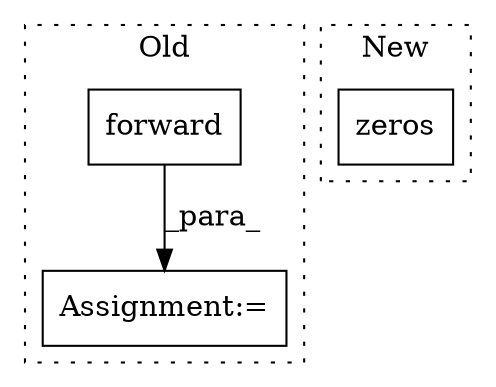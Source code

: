 digraph G {
subgraph cluster0 {
1 [label="forward" a="32" s="3868,3877" l="8,1" shape="box"];
3 [label="Assignment:=" a="7" s="3885" l="1" shape="box"];
label = "Old";
style="dotted";
}
subgraph cluster1 {
2 [label="zeros" a="32" s="11205,11269" l="11,2" shape="box"];
label = "New";
style="dotted";
}
1 -> 3 [label="_para_"];
}
